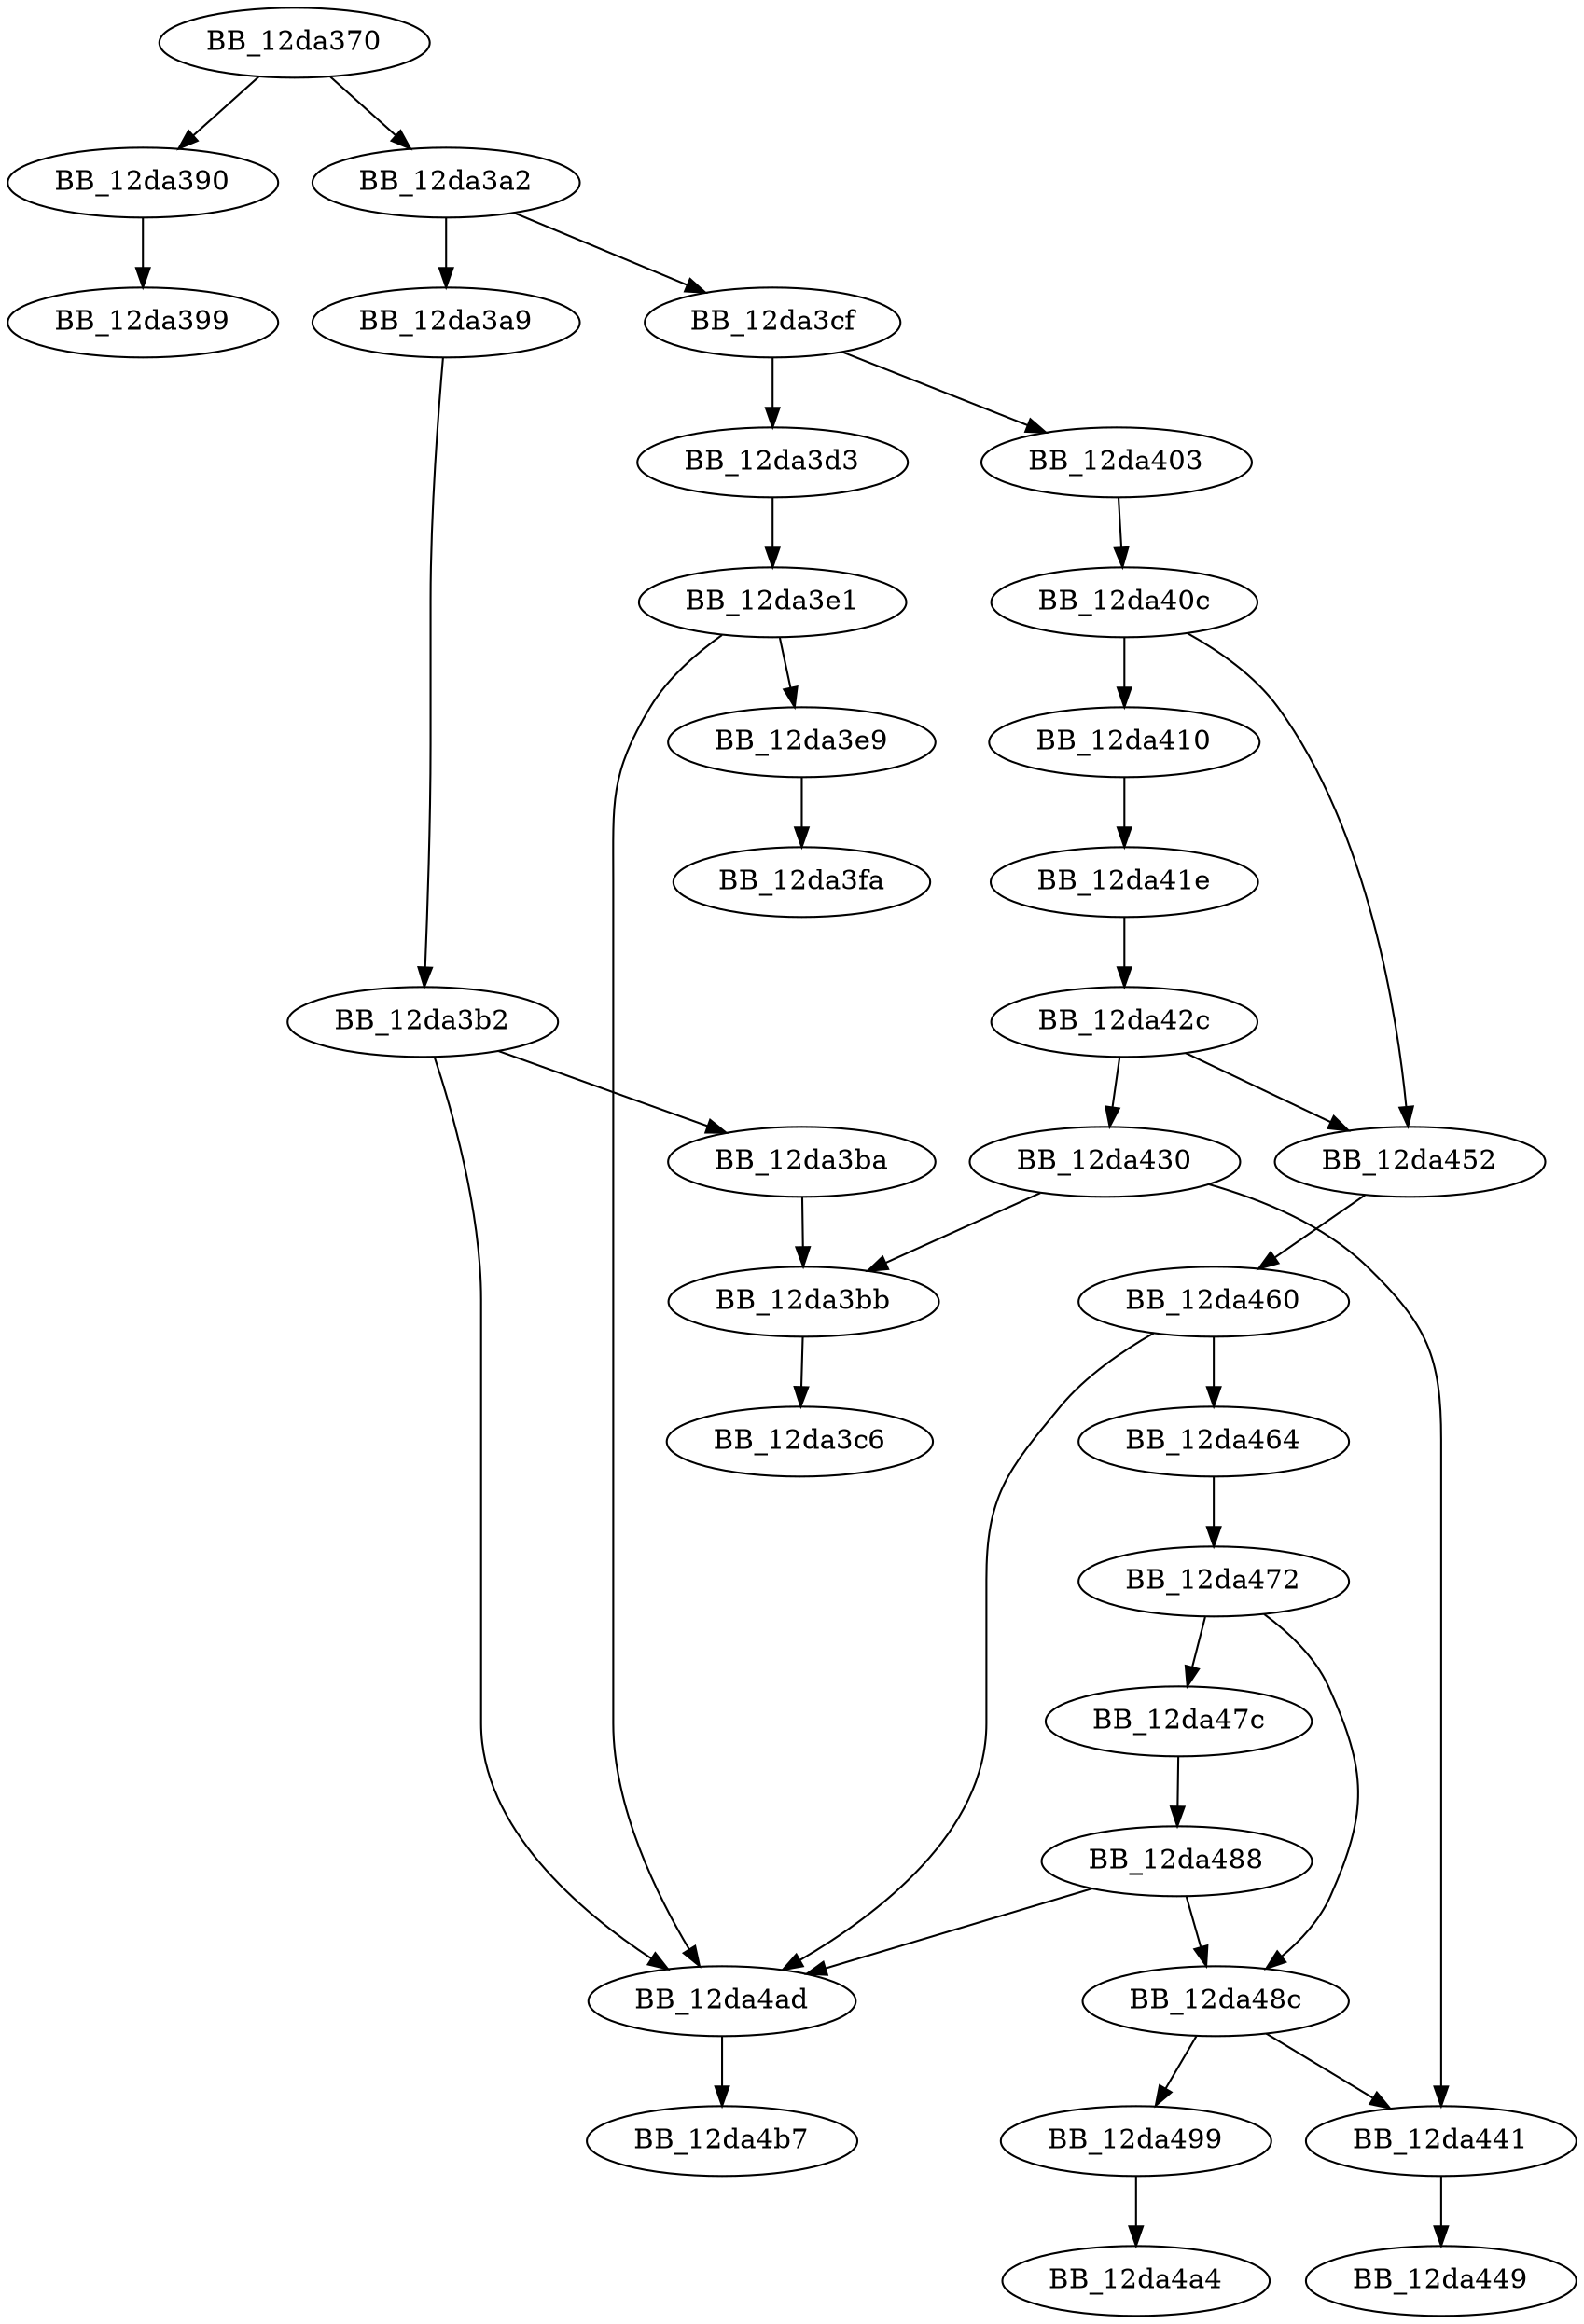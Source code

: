 DiGraph sub_12DA370{
BB_12da370->BB_12da390
BB_12da370->BB_12da3a2
BB_12da390->BB_12da399
BB_12da3a2->BB_12da3a9
BB_12da3a2->BB_12da3cf
BB_12da3a9->BB_12da3b2
BB_12da3b2->BB_12da3ba
BB_12da3b2->BB_12da4ad
BB_12da3ba->BB_12da3bb
BB_12da3bb->BB_12da3c6
BB_12da3cf->BB_12da3d3
BB_12da3cf->BB_12da403
BB_12da3d3->BB_12da3e1
BB_12da3e1->BB_12da3e9
BB_12da3e1->BB_12da4ad
BB_12da3e9->BB_12da3fa
BB_12da403->BB_12da40c
BB_12da40c->BB_12da410
BB_12da40c->BB_12da452
BB_12da410->BB_12da41e
BB_12da41e->BB_12da42c
BB_12da42c->BB_12da430
BB_12da42c->BB_12da452
BB_12da430->BB_12da3bb
BB_12da430->BB_12da441
BB_12da441->BB_12da449
BB_12da452->BB_12da460
BB_12da460->BB_12da464
BB_12da460->BB_12da4ad
BB_12da464->BB_12da472
BB_12da472->BB_12da47c
BB_12da472->BB_12da48c
BB_12da47c->BB_12da488
BB_12da488->BB_12da48c
BB_12da488->BB_12da4ad
BB_12da48c->BB_12da441
BB_12da48c->BB_12da499
BB_12da499->BB_12da4a4
BB_12da4ad->BB_12da4b7
}
